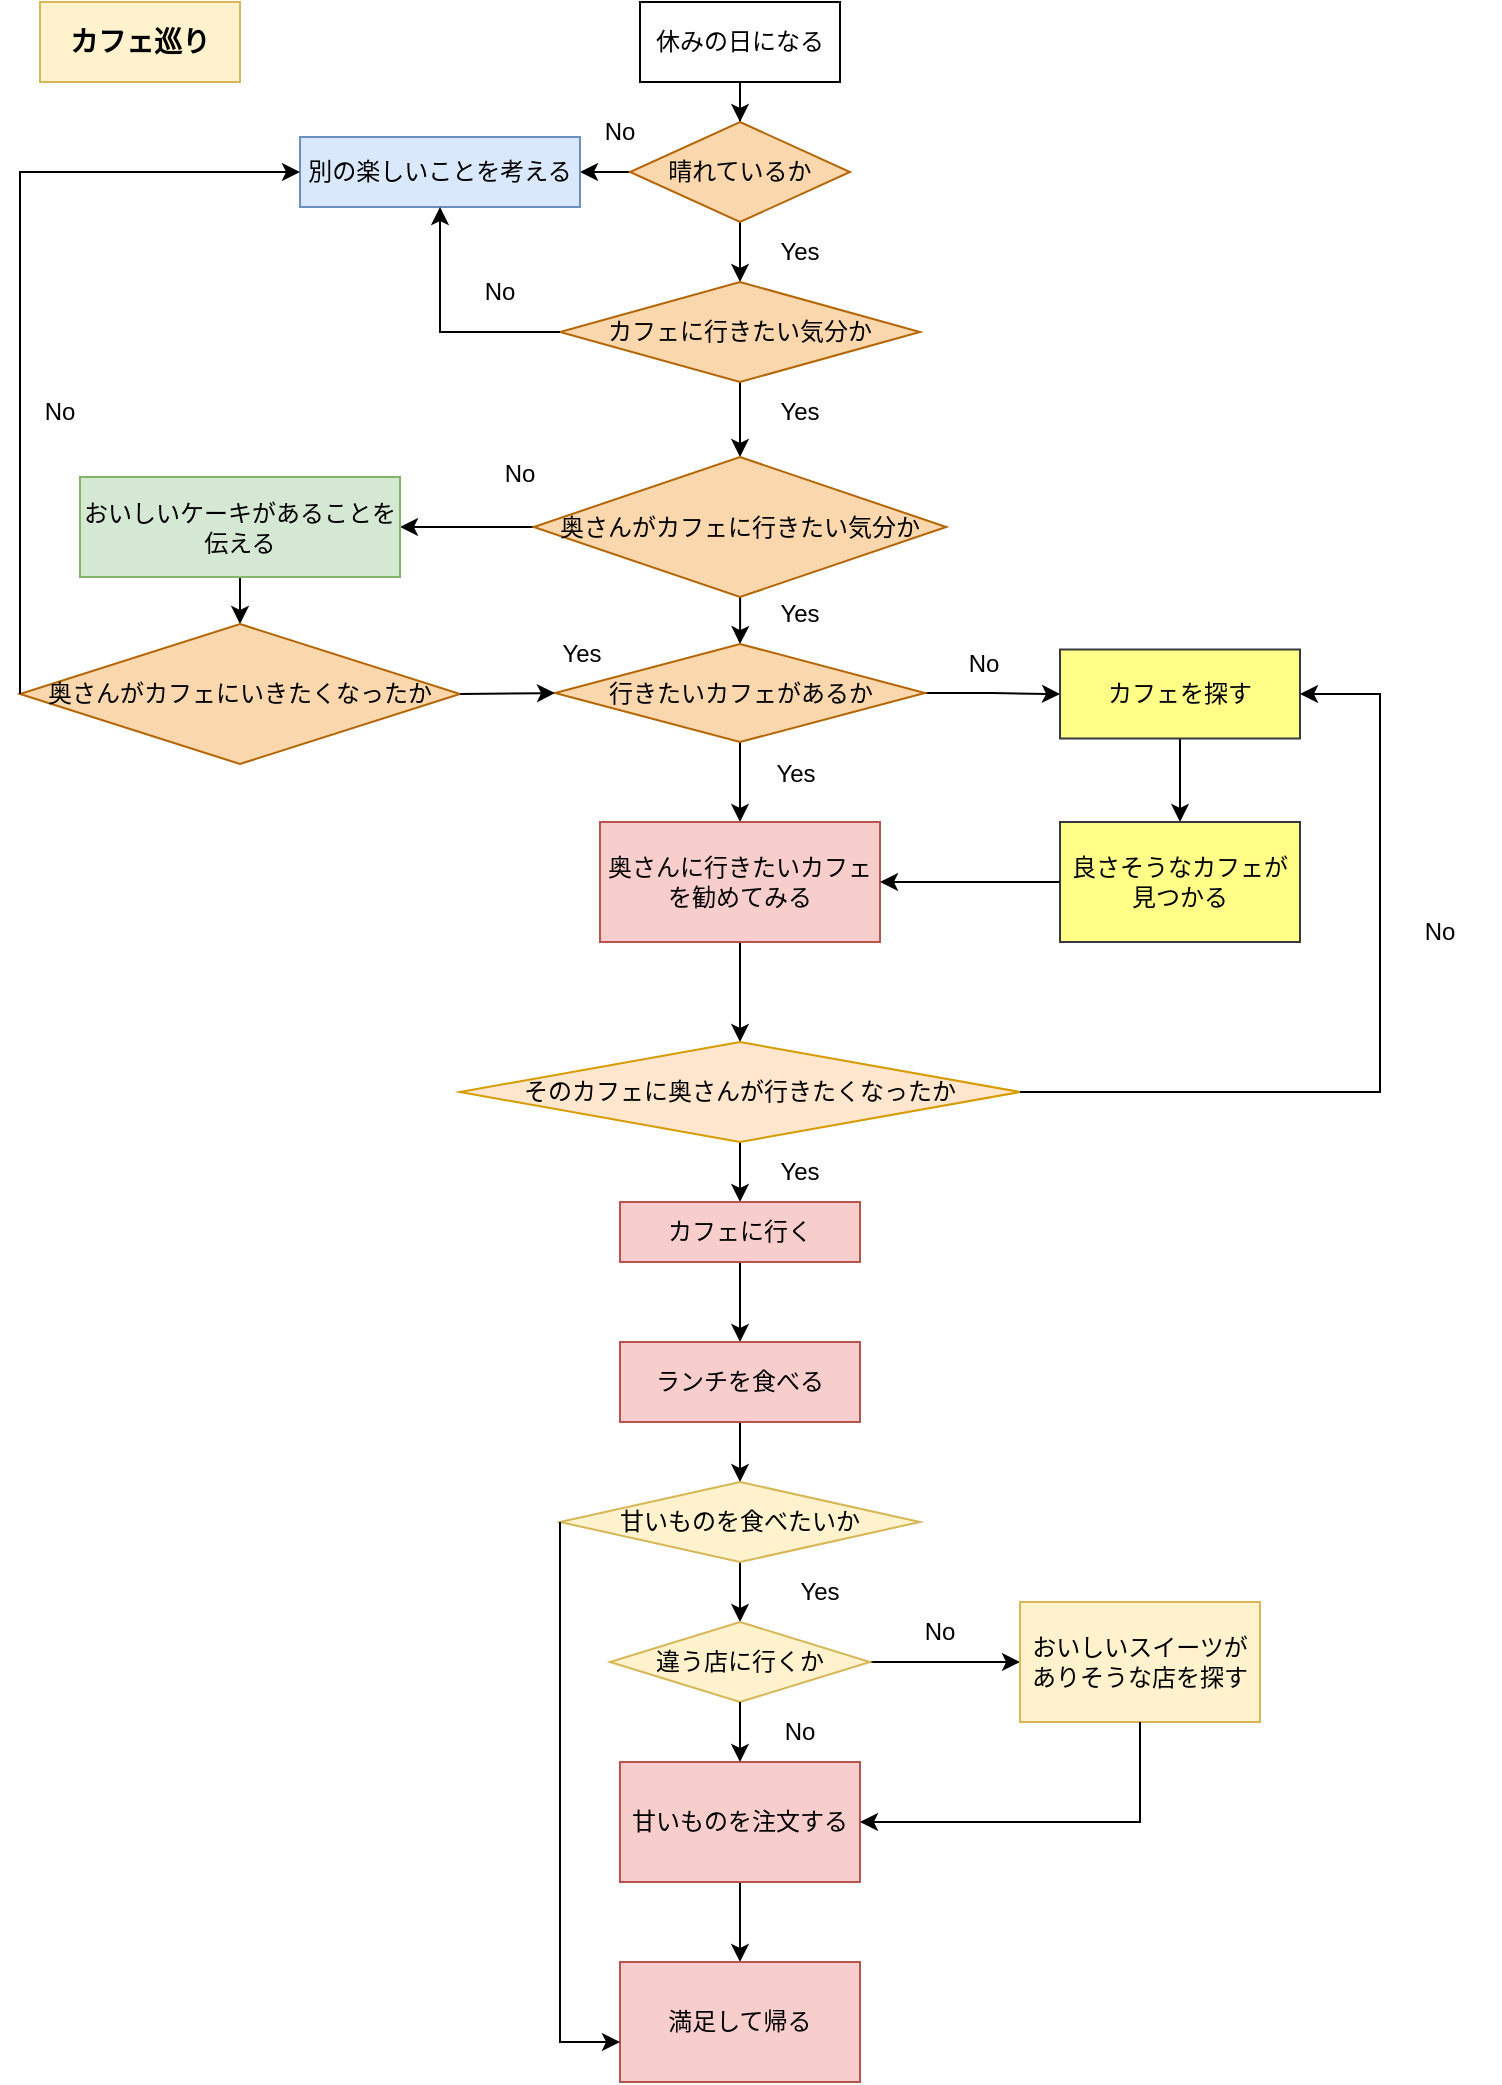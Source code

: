 <mxfile version="21.2.9" type="github">
  <diagram name="ページ1" id="j52WkhgQ5mioSzKPVVWb">
    <mxGraphModel dx="2021" dy="639" grid="1" gridSize="10" guides="1" tooltips="1" connect="1" arrows="1" fold="1" page="1" pageScale="1" pageWidth="827" pageHeight="1169" math="0" shadow="0">
      <root>
        <mxCell id="0" />
        <mxCell id="1" parent="0" />
        <mxCell id="BIpubKvRUPboB7jurH4V-3" value="" style="edgeStyle=orthogonalEdgeStyle;rounded=0;orthogonalLoop=1;jettySize=auto;html=1;" edge="1" parent="1" source="BIpubKvRUPboB7jurH4V-1" target="BIpubKvRUPboB7jurH4V-2">
          <mxGeometry relative="1" as="geometry" />
        </mxCell>
        <mxCell id="BIpubKvRUPboB7jurH4V-1" value="&lt;font style=&quot;vertical-align: inherit;&quot;&gt;&lt;font style=&quot;vertical-align: inherit;&quot;&gt;休みの日になる&lt;/font&gt;&lt;/font&gt;" style="rounded=0;whiteSpace=wrap;html=1;" vertex="1" parent="1">
          <mxGeometry x="310" y="10" width="100" height="40" as="geometry" />
        </mxCell>
        <mxCell id="BIpubKvRUPboB7jurH4V-6" value="" style="edgeStyle=orthogonalEdgeStyle;rounded=0;orthogonalLoop=1;jettySize=auto;html=1;" edge="1" parent="1" source="BIpubKvRUPboB7jurH4V-2" target="BIpubKvRUPboB7jurH4V-5">
          <mxGeometry relative="1" as="geometry" />
        </mxCell>
        <mxCell id="BIpubKvRUPboB7jurH4V-9" value="" style="edgeStyle=orthogonalEdgeStyle;rounded=0;orthogonalLoop=1;jettySize=auto;html=1;" edge="1" parent="1" source="BIpubKvRUPboB7jurH4V-2" target="BIpubKvRUPboB7jurH4V-8">
          <mxGeometry relative="1" as="geometry" />
        </mxCell>
        <mxCell id="BIpubKvRUPboB7jurH4V-2" value="&lt;font style=&quot;vertical-align: inherit;&quot;&gt;&lt;font style=&quot;vertical-align: inherit;&quot;&gt;晴れているか&lt;/font&gt;&lt;/font&gt;" style="rhombus;whiteSpace=wrap;html=1;rounded=0;fillColor=#fad7ac;strokeColor=#b46504;" vertex="1" parent="1">
          <mxGeometry x="305" y="70" width="110" height="50" as="geometry" />
        </mxCell>
        <mxCell id="BIpubKvRUPboB7jurH4V-5" value="&lt;font style=&quot;vertical-align: inherit;&quot;&gt;&lt;font style=&quot;vertical-align: inherit;&quot;&gt;別の楽しいことを考える&lt;/font&gt;&lt;/font&gt;" style="whiteSpace=wrap;html=1;rounded=0;fillColor=#dae8fc;strokeColor=#6c8ebf;" vertex="1" parent="1">
          <mxGeometry x="140" y="77.5" width="140" height="35" as="geometry" />
        </mxCell>
        <mxCell id="BIpubKvRUPboB7jurH4V-7" value="&lt;font style=&quot;vertical-align: inherit;&quot;&gt;&lt;font style=&quot;vertical-align: inherit;&quot;&gt;No&lt;/font&gt;&lt;/font&gt;" style="text;html=1;strokeColor=none;fillColor=none;align=center;verticalAlign=middle;whiteSpace=wrap;rounded=0;" vertex="1" parent="1">
          <mxGeometry x="270" y="60" width="60" height="30" as="geometry" />
        </mxCell>
        <mxCell id="BIpubKvRUPboB7jurH4V-14" value="" style="edgeStyle=orthogonalEdgeStyle;rounded=0;orthogonalLoop=1;jettySize=auto;html=1;entryX=0.5;entryY=0;entryDx=0;entryDy=0;" edge="1" parent="1" source="BIpubKvRUPboB7jurH4V-8" target="BIpubKvRUPboB7jurH4V-13">
          <mxGeometry relative="1" as="geometry">
            <Array as="points">
              <mxPoint x="360" y="220" />
              <mxPoint x="360" y="220" />
            </Array>
          </mxGeometry>
        </mxCell>
        <mxCell id="BIpubKvRUPboB7jurH4V-8" value="&lt;font style=&quot;vertical-align: inherit;&quot;&gt;&lt;font style=&quot;vertical-align: inherit;&quot;&gt;カフェに行きたい気分か&lt;/font&gt;&lt;/font&gt;" style="rhombus;whiteSpace=wrap;html=1;rounded=0;fillColor=#fad7ac;strokeColor=#b46504;" vertex="1" parent="1">
          <mxGeometry x="270" y="150" width="180" height="50" as="geometry" />
        </mxCell>
        <mxCell id="BIpubKvRUPboB7jurH4V-10" value="&lt;font style=&quot;vertical-align: inherit;&quot;&gt;&lt;font style=&quot;vertical-align: inherit;&quot;&gt;&lt;font style=&quot;vertical-align: inherit;&quot;&gt;&lt;font style=&quot;vertical-align: inherit;&quot;&gt;Yes&lt;/font&gt;&lt;/font&gt;&lt;/font&gt;&lt;/font&gt;" style="text;html=1;strokeColor=none;fillColor=none;align=center;verticalAlign=middle;whiteSpace=wrap;rounded=0;" vertex="1" parent="1">
          <mxGeometry x="360" y="120" width="60" height="30" as="geometry" />
        </mxCell>
        <mxCell id="BIpubKvRUPboB7jurH4V-11" value="" style="endArrow=classic;html=1;rounded=0;entryX=0.5;entryY=1;entryDx=0;entryDy=0;" edge="1" parent="1" target="BIpubKvRUPboB7jurH4V-5">
          <mxGeometry width="50" height="50" relative="1" as="geometry">
            <mxPoint x="270" y="175" as="sourcePoint" />
            <mxPoint x="590" y="70" as="targetPoint" />
            <Array as="points">
              <mxPoint x="210" y="175" />
            </Array>
          </mxGeometry>
        </mxCell>
        <mxCell id="BIpubKvRUPboB7jurH4V-12" value="&lt;font style=&quot;vertical-align: inherit;&quot;&gt;&lt;font style=&quot;vertical-align: inherit;&quot;&gt;No&lt;/font&gt;&lt;/font&gt;" style="text;html=1;strokeColor=none;fillColor=none;align=center;verticalAlign=middle;whiteSpace=wrap;rounded=0;" vertex="1" parent="1">
          <mxGeometry x="210" y="140" width="60" height="30" as="geometry" />
        </mxCell>
        <mxCell id="BIpubKvRUPboB7jurH4V-18" value="" style="edgeStyle=orthogonalEdgeStyle;rounded=0;orthogonalLoop=1;jettySize=auto;html=1;" edge="1" parent="1" source="BIpubKvRUPboB7jurH4V-13" target="BIpubKvRUPboB7jurH4V-17">
          <mxGeometry relative="1" as="geometry" />
        </mxCell>
        <mxCell id="BIpubKvRUPboB7jurH4V-28" value="" style="edgeStyle=orthogonalEdgeStyle;rounded=0;orthogonalLoop=1;jettySize=auto;html=1;" edge="1" parent="1" source="BIpubKvRUPboB7jurH4V-13" target="BIpubKvRUPboB7jurH4V-27">
          <mxGeometry relative="1" as="geometry" />
        </mxCell>
        <mxCell id="BIpubKvRUPboB7jurH4V-13" value="&lt;font style=&quot;vertical-align: inherit;&quot;&gt;&lt;font style=&quot;vertical-align: inherit;&quot;&gt;&lt;font style=&quot;vertical-align: inherit;&quot;&gt;&lt;font style=&quot;vertical-align: inherit;&quot;&gt;&lt;font style=&quot;vertical-align: inherit;&quot;&gt;&lt;font style=&quot;vertical-align: inherit;&quot;&gt;&lt;font style=&quot;vertical-align: inherit;&quot;&gt;&lt;font style=&quot;vertical-align: inherit;&quot;&gt;&lt;font style=&quot;vertical-align: inherit;&quot;&gt;&lt;font style=&quot;vertical-align: inherit;&quot;&gt;奥さんがカフェに行きたい気分か&lt;/font&gt;&lt;/font&gt;&lt;/font&gt;&lt;/font&gt;&lt;/font&gt;&lt;/font&gt;&lt;/font&gt;&lt;/font&gt;&lt;/font&gt;&lt;/font&gt;" style="whiteSpace=wrap;html=1;rounded=0;shape=rhombus;perimeter=rhombusPerimeter;fillColor=#fad7ac;strokeColor=#b46504;" vertex="1" parent="1">
          <mxGeometry x="256.88" y="237.5" width="206.25" height="70" as="geometry" />
        </mxCell>
        <mxCell id="BIpubKvRUPboB7jurH4V-15" value="&lt;font style=&quot;vertical-align: inherit;&quot;&gt;&lt;font style=&quot;vertical-align: inherit;&quot;&gt;&lt;font style=&quot;vertical-align: inherit;&quot;&gt;&lt;font style=&quot;vertical-align: inherit;&quot;&gt;Yes&lt;/font&gt;&lt;/font&gt;&lt;/font&gt;&lt;/font&gt;" style="text;html=1;strokeColor=none;fillColor=none;align=center;verticalAlign=middle;whiteSpace=wrap;rounded=0;" vertex="1" parent="1">
          <mxGeometry x="360" y="200" width="60" height="30" as="geometry" />
        </mxCell>
        <mxCell id="BIpubKvRUPboB7jurH4V-22" value="" style="edgeStyle=orthogonalEdgeStyle;rounded=0;orthogonalLoop=1;jettySize=auto;html=1;" edge="1" parent="1" source="BIpubKvRUPboB7jurH4V-17" target="BIpubKvRUPboB7jurH4V-21">
          <mxGeometry relative="1" as="geometry" />
        </mxCell>
        <mxCell id="BIpubKvRUPboB7jurH4V-17" value="&lt;font style=&quot;vertical-align: inherit;&quot;&gt;&lt;font style=&quot;vertical-align: inherit;&quot;&gt;&lt;font style=&quot;vertical-align: inherit;&quot;&gt;&lt;font style=&quot;vertical-align: inherit;&quot;&gt;&lt;font style=&quot;vertical-align: inherit;&quot;&gt;&lt;font style=&quot;vertical-align: inherit;&quot;&gt;おいしいケーキがあることを伝える&lt;/font&gt;&lt;/font&gt;&lt;/font&gt;&lt;/font&gt;&lt;/font&gt;&lt;/font&gt;" style="whiteSpace=wrap;html=1;rounded=0;fillColor=#d5e8d4;strokeColor=#82b366;" vertex="1" parent="1">
          <mxGeometry x="30" y="247.5" width="160" height="50" as="geometry" />
        </mxCell>
        <mxCell id="BIpubKvRUPboB7jurH4V-20" value="&lt;font style=&quot;vertical-align: inherit;&quot;&gt;&lt;font style=&quot;vertical-align: inherit;&quot;&gt;No&lt;/font&gt;&lt;/font&gt;" style="text;html=1;strokeColor=none;fillColor=none;align=center;verticalAlign=middle;whiteSpace=wrap;rounded=0;" vertex="1" parent="1">
          <mxGeometry x="220" y="231" width="60" height="30" as="geometry" />
        </mxCell>
        <mxCell id="BIpubKvRUPboB7jurH4V-21" value="&lt;font style=&quot;vertical-align: inherit;&quot;&gt;&lt;font style=&quot;vertical-align: inherit;&quot;&gt;&lt;font style=&quot;vertical-align: inherit;&quot;&gt;&lt;font style=&quot;vertical-align: inherit;&quot;&gt;奥さんがカフェにいきたくなったか&lt;/font&gt;&lt;/font&gt;&lt;/font&gt;&lt;/font&gt;" style="rhombus;whiteSpace=wrap;html=1;rounded=0;fillColor=#fad7ac;strokeColor=#b46504;" vertex="1" parent="1">
          <mxGeometry y="321" width="220" height="70" as="geometry" />
        </mxCell>
        <mxCell id="BIpubKvRUPboB7jurH4V-23" value="" style="endArrow=classic;html=1;rounded=0;exitX=0;exitY=0.5;exitDx=0;exitDy=0;entryX=0;entryY=0.5;entryDx=0;entryDy=0;" edge="1" parent="1" source="BIpubKvRUPboB7jurH4V-21" target="BIpubKvRUPboB7jurH4V-5">
          <mxGeometry width="50" height="50" relative="1" as="geometry">
            <mxPoint x="40" y="360" as="sourcePoint" />
            <mxPoint x="90" y="310" as="targetPoint" />
            <Array as="points">
              <mxPoint y="95" />
            </Array>
          </mxGeometry>
        </mxCell>
        <mxCell id="BIpubKvRUPboB7jurH4V-24" value="&lt;font style=&quot;vertical-align: inherit;&quot;&gt;&lt;font style=&quot;vertical-align: inherit;&quot;&gt;&lt;font style=&quot;vertical-align: inherit;&quot;&gt;&lt;font style=&quot;vertical-align: inherit;&quot;&gt;Yes&lt;/font&gt;&lt;/font&gt;&lt;/font&gt;&lt;/font&gt;" style="text;html=1;strokeColor=none;fillColor=none;align=center;verticalAlign=middle;whiteSpace=wrap;rounded=0;" vertex="1" parent="1">
          <mxGeometry x="251" y="321" width="60" height="30" as="geometry" />
        </mxCell>
        <mxCell id="BIpubKvRUPboB7jurH4V-25" value="&lt;font style=&quot;vertical-align: inherit;&quot;&gt;&lt;font style=&quot;vertical-align: inherit;&quot;&gt;No&lt;/font&gt;&lt;/font&gt;" style="text;html=1;strokeColor=none;fillColor=none;align=center;verticalAlign=middle;whiteSpace=wrap;rounded=0;" vertex="1" parent="1">
          <mxGeometry x="-10" y="200" width="60" height="30" as="geometry" />
        </mxCell>
        <mxCell id="BIpubKvRUPboB7jurH4V-33" value="" style="edgeStyle=orthogonalEdgeStyle;rounded=0;orthogonalLoop=1;jettySize=auto;html=1;" edge="1" parent="1" source="BIpubKvRUPboB7jurH4V-27" target="BIpubKvRUPboB7jurH4V-32">
          <mxGeometry relative="1" as="geometry" />
        </mxCell>
        <mxCell id="BIpubKvRUPboB7jurH4V-39" value="" style="edgeStyle=orthogonalEdgeStyle;rounded=0;orthogonalLoop=1;jettySize=auto;html=1;" edge="1" parent="1" source="BIpubKvRUPboB7jurH4V-27" target="BIpubKvRUPboB7jurH4V-38">
          <mxGeometry relative="1" as="geometry" />
        </mxCell>
        <mxCell id="BIpubKvRUPboB7jurH4V-27" value="&lt;font style=&quot;vertical-align: inherit;&quot;&gt;&lt;font style=&quot;vertical-align: inherit;&quot;&gt;&lt;font style=&quot;vertical-align: inherit;&quot;&gt;&lt;font style=&quot;vertical-align: inherit;&quot;&gt;&lt;font style=&quot;vertical-align: inherit;&quot;&gt;&lt;font style=&quot;vertical-align: inherit;&quot;&gt;行きたいカフェがあるか&lt;/font&gt;&lt;/font&gt;&lt;/font&gt;&lt;/font&gt;&lt;/font&gt;&lt;/font&gt;" style="rhombus;whiteSpace=wrap;html=1;rounded=0;shape=rhombus;perimeter=rhombusPerimeter;fillColor=#fad7ac;strokeColor=#b46504;" vertex="1" parent="1">
          <mxGeometry x="267.5" y="331" width="184.99" height="49" as="geometry" />
        </mxCell>
        <mxCell id="BIpubKvRUPboB7jurH4V-29" value="" style="endArrow=classic;html=1;rounded=0;entryX=0;entryY=0.5;entryDx=0;entryDy=0;exitX=1;exitY=0.5;exitDx=0;exitDy=0;" edge="1" parent="1" source="BIpubKvRUPboB7jurH4V-21" target="BIpubKvRUPboB7jurH4V-27">
          <mxGeometry width="50" height="50" relative="1" as="geometry">
            <mxPoint x="260" y="356" as="sourcePoint" />
            <mxPoint x="310" y="307.5" as="targetPoint" />
          </mxGeometry>
        </mxCell>
        <mxCell id="BIpubKvRUPboB7jurH4V-30" value="&lt;font style=&quot;vertical-align: inherit;&quot;&gt;&lt;font style=&quot;vertical-align: inherit;&quot;&gt;&lt;font style=&quot;vertical-align: inherit;&quot;&gt;&lt;font style=&quot;vertical-align: inherit;&quot;&gt;Yes&lt;/font&gt;&lt;/font&gt;&lt;/font&gt;&lt;/font&gt;" style="text;html=1;strokeColor=none;fillColor=none;align=center;verticalAlign=middle;whiteSpace=wrap;rounded=0;" vertex="1" parent="1">
          <mxGeometry x="360" y="301" width="60" height="30" as="geometry" />
        </mxCell>
        <mxCell id="BIpubKvRUPboB7jurH4V-36" value="" style="edgeStyle=orthogonalEdgeStyle;rounded=0;orthogonalLoop=1;jettySize=auto;html=1;" edge="1" parent="1" source="BIpubKvRUPboB7jurH4V-32" target="BIpubKvRUPboB7jurH4V-35">
          <mxGeometry relative="1" as="geometry" />
        </mxCell>
        <mxCell id="BIpubKvRUPboB7jurH4V-32" value="&lt;font style=&quot;vertical-align: inherit;&quot;&gt;&lt;font style=&quot;vertical-align: inherit;&quot;&gt;奥さんに行きたいカフェを勧めてみる&lt;/font&gt;&lt;/font&gt;" style="whiteSpace=wrap;html=1;rounded=0;fillColor=#f8cecc;strokeColor=#b85450;" vertex="1" parent="1">
          <mxGeometry x="290.01" y="420" width="139.99" height="60" as="geometry" />
        </mxCell>
        <mxCell id="BIpubKvRUPboB7jurH4V-34" value="&lt;font style=&quot;vertical-align: inherit;&quot;&gt;&lt;font style=&quot;vertical-align: inherit;&quot;&gt;&lt;font style=&quot;vertical-align: inherit;&quot;&gt;&lt;font style=&quot;vertical-align: inherit;&quot;&gt;Yes&lt;/font&gt;&lt;/font&gt;&lt;/font&gt;&lt;/font&gt;" style="text;html=1;strokeColor=none;fillColor=none;align=center;verticalAlign=middle;whiteSpace=wrap;rounded=0;" vertex="1" parent="1">
          <mxGeometry x="358" y="381" width="60" height="30" as="geometry" />
        </mxCell>
        <mxCell id="BIpubKvRUPboB7jurH4V-46" value="" style="edgeStyle=orthogonalEdgeStyle;rounded=0;orthogonalLoop=1;jettySize=auto;html=1;" edge="1" parent="1" source="BIpubKvRUPboB7jurH4V-35" target="BIpubKvRUPboB7jurH4V-45">
          <mxGeometry relative="1" as="geometry" />
        </mxCell>
        <mxCell id="BIpubKvRUPboB7jurH4V-35" value="&lt;font style=&quot;vertical-align: inherit;&quot;&gt;&lt;font style=&quot;vertical-align: inherit;&quot;&gt;&lt;font style=&quot;vertical-align: inherit;&quot;&gt;&lt;font style=&quot;vertical-align: inherit;&quot;&gt;そのカフェに奥さんが行きたくなったか&lt;/font&gt;&lt;/font&gt;&lt;/font&gt;&lt;/font&gt;" style="rhombus;whiteSpace=wrap;html=1;rounded=0;fillColor=#ffe6cc;strokeColor=#d79b00;" vertex="1" parent="1">
          <mxGeometry x="220" y="530" width="280.01" height="50" as="geometry" />
        </mxCell>
        <mxCell id="BIpubKvRUPboB7jurH4V-37" value="&lt;font style=&quot;vertical-align: inherit;&quot;&gt;&lt;font style=&quot;vertical-align: inherit;&quot;&gt;&lt;font style=&quot;vertical-align: inherit;&quot;&gt;&lt;font style=&quot;vertical-align: inherit;&quot;&gt;Yes&lt;/font&gt;&lt;/font&gt;&lt;/font&gt;&lt;/font&gt;" style="text;html=1;strokeColor=none;fillColor=none;align=center;verticalAlign=middle;whiteSpace=wrap;rounded=0;" vertex="1" parent="1">
          <mxGeometry x="360.01" y="580" width="60" height="30" as="geometry" />
        </mxCell>
        <mxCell id="BIpubKvRUPboB7jurH4V-42" value="" style="edgeStyle=orthogonalEdgeStyle;rounded=0;orthogonalLoop=1;jettySize=auto;html=1;" edge="1" parent="1" source="BIpubKvRUPboB7jurH4V-38" target="BIpubKvRUPboB7jurH4V-41">
          <mxGeometry relative="1" as="geometry" />
        </mxCell>
        <mxCell id="BIpubKvRUPboB7jurH4V-38" value="&lt;font style=&quot;vertical-align: inherit;&quot;&gt;&lt;font style=&quot;vertical-align: inherit;&quot;&gt;カフェを探す&lt;/font&gt;&lt;/font&gt;" style="whiteSpace=wrap;html=1;rounded=0;fillColor=#ffff88;strokeColor=#36393d;" vertex="1" parent="1">
          <mxGeometry x="520" y="333.75" width="120" height="44.5" as="geometry" />
        </mxCell>
        <mxCell id="BIpubKvRUPboB7jurH4V-40" value="&lt;font style=&quot;vertical-align: inherit;&quot;&gt;&lt;font style=&quot;vertical-align: inherit;&quot;&gt;No&lt;/font&gt;&lt;/font&gt;" style="text;html=1;strokeColor=none;fillColor=none;align=center;verticalAlign=middle;whiteSpace=wrap;rounded=0;" vertex="1" parent="1">
          <mxGeometry x="452.49" y="325.5" width="60" height="30" as="geometry" />
        </mxCell>
        <mxCell id="BIpubKvRUPboB7jurH4V-41" value="&lt;font style=&quot;vertical-align: inherit;&quot;&gt;&lt;font style=&quot;vertical-align: inherit;&quot;&gt;良さそうなカフェが見つかる&lt;/font&gt;&lt;/font&gt;" style="whiteSpace=wrap;html=1;rounded=0;fillColor=#ffff88;strokeColor=#36393d;" vertex="1" parent="1">
          <mxGeometry x="520" y="420" width="120" height="60" as="geometry" />
        </mxCell>
        <mxCell id="BIpubKvRUPboB7jurH4V-43" value="" style="endArrow=classic;html=1;rounded=0;entryX=1;entryY=0.5;entryDx=0;entryDy=0;" edge="1" parent="1" target="BIpubKvRUPboB7jurH4V-32">
          <mxGeometry width="50" height="50" relative="1" as="geometry">
            <mxPoint x="520" y="450" as="sourcePoint" />
            <mxPoint x="570" y="400" as="targetPoint" />
          </mxGeometry>
        </mxCell>
        <mxCell id="BIpubKvRUPboB7jurH4V-44" value="&lt;font style=&quot;vertical-align: inherit; font-size: 14px;&quot;&gt;&lt;font style=&quot;vertical-align: inherit; font-size: 14px;&quot;&gt;&lt;font style=&quot;vertical-align: inherit; font-size: 14px;&quot;&gt;&lt;font style=&quot;vertical-align: inherit; font-size: 14px;&quot;&gt;&lt;b&gt;カフェ巡り&lt;/b&gt;&lt;/font&gt;&lt;/font&gt;&lt;/font&gt;&lt;/font&gt;" style="text;html=1;strokeColor=#d6b656;fillColor=#fff2cc;align=center;verticalAlign=middle;whiteSpace=wrap;rounded=0;" vertex="1" parent="1">
          <mxGeometry x="10" y="10" width="100" height="40" as="geometry" />
        </mxCell>
        <mxCell id="BIpubKvRUPboB7jurH4V-50" value="" style="edgeStyle=orthogonalEdgeStyle;rounded=0;orthogonalLoop=1;jettySize=auto;html=1;" edge="1" parent="1" source="BIpubKvRUPboB7jurH4V-45" target="BIpubKvRUPboB7jurH4V-49">
          <mxGeometry relative="1" as="geometry" />
        </mxCell>
        <mxCell id="BIpubKvRUPboB7jurH4V-45" value="カフェに行く" style="whiteSpace=wrap;html=1;rounded=0;fillColor=#f8cecc;strokeColor=#b85450;" vertex="1" parent="1">
          <mxGeometry x="300.01" y="610" width="120" height="30" as="geometry" />
        </mxCell>
        <mxCell id="BIpubKvRUPboB7jurH4V-47" value="" style="endArrow=classic;html=1;rounded=0;exitX=1;exitY=0.5;exitDx=0;exitDy=0;entryX=1;entryY=0.5;entryDx=0;entryDy=0;" edge="1" parent="1" source="BIpubKvRUPboB7jurH4V-35" target="BIpubKvRUPboB7jurH4V-38">
          <mxGeometry width="50" height="50" relative="1" as="geometry">
            <mxPoint x="520" y="590" as="sourcePoint" />
            <mxPoint x="660" y="360" as="targetPoint" />
            <Array as="points">
              <mxPoint x="680" y="555" />
              <mxPoint x="680" y="356" />
            </Array>
          </mxGeometry>
        </mxCell>
        <mxCell id="BIpubKvRUPboB7jurH4V-48" value="&lt;font style=&quot;vertical-align: inherit;&quot;&gt;&lt;font style=&quot;vertical-align: inherit;&quot;&gt;No&lt;/font&gt;&lt;/font&gt;" style="text;html=1;strokeColor=none;fillColor=none;align=center;verticalAlign=middle;whiteSpace=wrap;rounded=0;" vertex="1" parent="1">
          <mxGeometry x="680" y="460" width="60" height="30" as="geometry" />
        </mxCell>
        <mxCell id="BIpubKvRUPboB7jurH4V-52" value="" style="edgeStyle=orthogonalEdgeStyle;rounded=0;orthogonalLoop=1;jettySize=auto;html=1;" edge="1" parent="1" source="BIpubKvRUPboB7jurH4V-49" target="BIpubKvRUPboB7jurH4V-51">
          <mxGeometry relative="1" as="geometry" />
        </mxCell>
        <mxCell id="BIpubKvRUPboB7jurH4V-49" value="ランチを食べる" style="whiteSpace=wrap;html=1;fillColor=#f8cecc;strokeColor=#b85450;rounded=0;" vertex="1" parent="1">
          <mxGeometry x="300" y="680" width="120" height="40" as="geometry" />
        </mxCell>
        <mxCell id="BIpubKvRUPboB7jurH4V-54" value="" style="edgeStyle=orthogonalEdgeStyle;rounded=0;orthogonalLoop=1;jettySize=auto;html=1;" edge="1" parent="1" source="BIpubKvRUPboB7jurH4V-51">
          <mxGeometry relative="1" as="geometry">
            <mxPoint x="360" y="820" as="targetPoint" />
          </mxGeometry>
        </mxCell>
        <mxCell id="BIpubKvRUPboB7jurH4V-51" value="甘いものを食べたいか" style="rhombus;whiteSpace=wrap;html=1;fillColor=#fff2cc;strokeColor=#d6b656;rounded=0;" vertex="1" parent="1">
          <mxGeometry x="270" y="750" width="179.99" height="40" as="geometry" />
        </mxCell>
        <mxCell id="BIpubKvRUPboB7jurH4V-56" value="" style="edgeStyle=orthogonalEdgeStyle;rounded=0;orthogonalLoop=1;jettySize=auto;html=1;" edge="1" parent="1" source="BIpubKvRUPboB7jurH4V-53" target="BIpubKvRUPboB7jurH4V-55">
          <mxGeometry relative="1" as="geometry" />
        </mxCell>
        <mxCell id="BIpubKvRUPboB7jurH4V-53" value="甘いものを注文する" style="whiteSpace=wrap;html=1;fillColor=#f8cecc;strokeColor=#b85450;rounded=0;" vertex="1" parent="1">
          <mxGeometry x="299.985" y="890" width="120" height="60" as="geometry" />
        </mxCell>
        <mxCell id="BIpubKvRUPboB7jurH4V-55" value="満足して帰る" style="whiteSpace=wrap;html=1;fillColor=#f8cecc;strokeColor=#b85450;rounded=0;" vertex="1" parent="1">
          <mxGeometry x="300.015" y="990" width="120" height="60" as="geometry" />
        </mxCell>
        <mxCell id="BIpubKvRUPboB7jurH4V-66" value="" style="edgeStyle=orthogonalEdgeStyle;rounded=0;orthogonalLoop=1;jettySize=auto;html=1;" edge="1" parent="1" source="BIpubKvRUPboB7jurH4V-57" target="BIpubKvRUPboB7jurH4V-65">
          <mxGeometry relative="1" as="geometry" />
        </mxCell>
        <mxCell id="BIpubKvRUPboB7jurH4V-57" value="違う店に行くか" style="rhombus;whiteSpace=wrap;html=1;fillColor=#fff2cc;strokeColor=#d6b656;" vertex="1" parent="1">
          <mxGeometry x="294.99" y="820" width="130" height="40" as="geometry" />
        </mxCell>
        <mxCell id="BIpubKvRUPboB7jurH4V-64" value="&lt;font style=&quot;vertical-align: inherit;&quot;&gt;&lt;font style=&quot;vertical-align: inherit;&quot;&gt;&lt;font style=&quot;vertical-align: inherit;&quot;&gt;&lt;font style=&quot;vertical-align: inherit;&quot;&gt;Yes&lt;/font&gt;&lt;/font&gt;&lt;/font&gt;&lt;/font&gt;" style="text;html=1;strokeColor=none;fillColor=none;align=center;verticalAlign=middle;whiteSpace=wrap;rounded=0;" vertex="1" parent="1">
          <mxGeometry x="370" y="790" width="60" height="30" as="geometry" />
        </mxCell>
        <mxCell id="BIpubKvRUPboB7jurH4V-65" value="おいしいスイーツがありそうな店を探す" style="whiteSpace=wrap;html=1;fillColor=#fff2cc;strokeColor=#d6b656;" vertex="1" parent="1">
          <mxGeometry x="500.01" y="810" width="120" height="60" as="geometry" />
        </mxCell>
        <mxCell id="BIpubKvRUPboB7jurH4V-67" value="&lt;font style=&quot;vertical-align: inherit;&quot;&gt;&lt;font style=&quot;vertical-align: inherit;&quot;&gt;No&lt;/font&gt;&lt;/font&gt;" style="text;html=1;strokeColor=none;fillColor=none;align=center;verticalAlign=middle;whiteSpace=wrap;rounded=0;" vertex="1" parent="1">
          <mxGeometry x="430" y="810" width="60" height="30" as="geometry" />
        </mxCell>
        <mxCell id="BIpubKvRUPboB7jurH4V-68" value="" style="endArrow=classic;html=1;rounded=0;entryX=1;entryY=0.5;entryDx=0;entryDy=0;" edge="1" parent="1" target="BIpubKvRUPboB7jurH4V-53">
          <mxGeometry width="50" height="50" relative="1" as="geometry">
            <mxPoint x="560" y="870" as="sourcePoint" />
            <mxPoint x="610" y="820" as="targetPoint" />
            <Array as="points">
              <mxPoint x="560" y="920" />
            </Array>
          </mxGeometry>
        </mxCell>
        <mxCell id="BIpubKvRUPboB7jurH4V-69" value="" style="endArrow=classic;html=1;rounded=0;entryX=0.5;entryY=0;entryDx=0;entryDy=0;" edge="1" parent="1" target="BIpubKvRUPboB7jurH4V-53">
          <mxGeometry width="50" height="50" relative="1" as="geometry">
            <mxPoint x="360.01" y="860" as="sourcePoint" />
            <mxPoint x="410.01" y="810" as="targetPoint" />
          </mxGeometry>
        </mxCell>
        <mxCell id="BIpubKvRUPboB7jurH4V-70" value="&lt;font style=&quot;vertical-align: inherit;&quot;&gt;&lt;font style=&quot;vertical-align: inherit;&quot;&gt;No&lt;/font&gt;&lt;/font&gt;" style="text;html=1;strokeColor=none;fillColor=none;align=center;verticalAlign=middle;whiteSpace=wrap;rounded=0;" vertex="1" parent="1">
          <mxGeometry x="360.02" y="860" width="60" height="30" as="geometry" />
        </mxCell>
        <mxCell id="BIpubKvRUPboB7jurH4V-71" value="" style="endArrow=classic;html=1;rounded=0;" edge="1" parent="1">
          <mxGeometry width="50" height="50" relative="1" as="geometry">
            <mxPoint x="270" y="770" as="sourcePoint" />
            <mxPoint x="300" y="1030" as="targetPoint" />
            <Array as="points">
              <mxPoint x="270" y="1030" />
            </Array>
          </mxGeometry>
        </mxCell>
      </root>
    </mxGraphModel>
  </diagram>
</mxfile>
